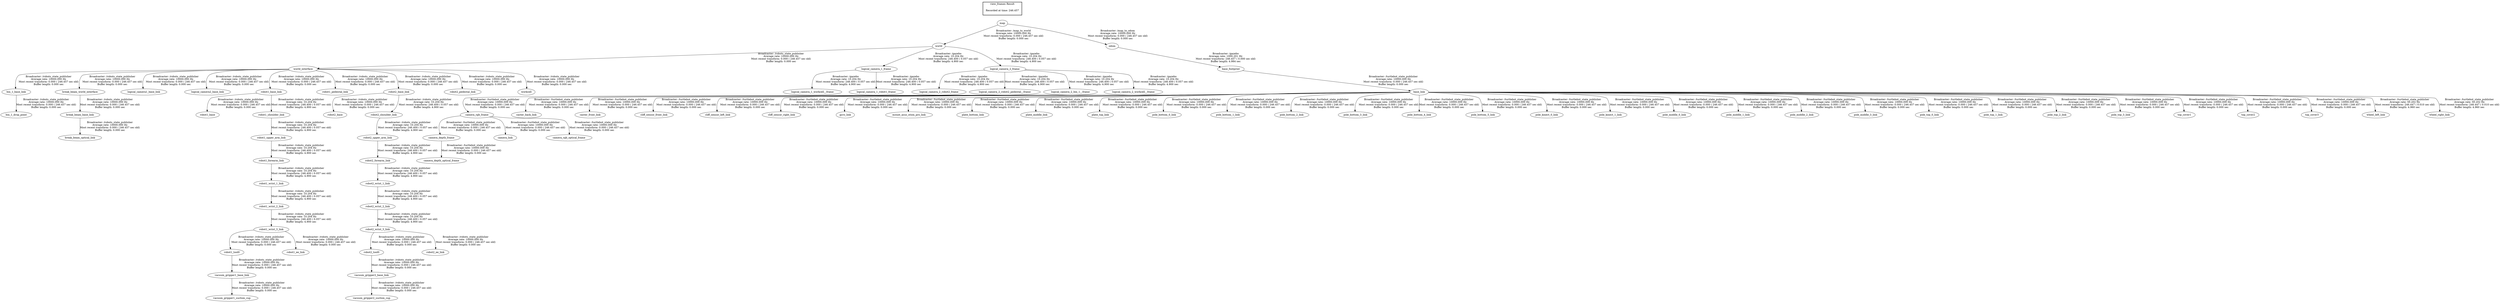 digraph G {
"world_interface" -> "bin_1_base_link"[label="Broadcaster: /robots_state_publisher\nAverage rate: 10000.000 Hz\nMost recent transform: 0.000 ( 246.457 sec old)\nBuffer length: 0.000 sec\n"];
"world" -> "world_interface"[label="Broadcaster: /robots_state_publisher\nAverage rate: 10000.000 Hz\nMost recent transform: 0.000 ( 246.457 sec old)\nBuffer length: 0.000 sec\n"];
"bin_1_base_link" -> "bin_1_drop_point"[label="Broadcaster: /robots_state_publisher\nAverage rate: 10000.000 Hz\nMost recent transform: 0.000 ( 246.457 sec old)\nBuffer length: 0.000 sec\n"];
"world_interface" -> "break_beam_world_interface"[label="Broadcaster: /robots_state_publisher\nAverage rate: 10000.000 Hz\nMost recent transform: 0.000 ( 246.457 sec old)\nBuffer length: 0.000 sec\n"];
"break_beam_base_link" -> "break_beam_optical_link"[label="Broadcaster: /robots_state_publisher\nAverage rate: 10000.000 Hz\nMost recent transform: 0.000 ( 246.457 sec old)\nBuffer length: 0.000 sec\n"];
"break_beam_world_interface" -> "break_beam_base_link"[label="Broadcaster: /robots_state_publisher\nAverage rate: 10000.000 Hz\nMost recent transform: 0.000 ( 246.457 sec old)\nBuffer length: 0.000 sec\n"];
"robot1_tool0" -> "vacuum_gripper1_base_link"[label="Broadcaster: /robots_state_publisher\nAverage rate: 10000.000 Hz\nMost recent transform: 0.000 ( 246.457 sec old)\nBuffer length: 0.000 sec\n"];
"robot1_wrist_3_link" -> "robot1_tool0"[label="Broadcaster: /robots_state_publisher\nAverage rate: 10000.000 Hz\nMost recent transform: 0.000 ( 246.457 sec old)\nBuffer length: 0.000 sec\n"];
"robot2_tool0" -> "vacuum_gripper2_base_link"[label="Broadcaster: /robots_state_publisher\nAverage rate: 10000.000 Hz\nMost recent transform: 0.000 ( 246.457 sec old)\nBuffer length: 0.000 sec\n"];
"robot2_wrist_3_link" -> "robot2_tool0"[label="Broadcaster: /robots_state_publisher\nAverage rate: 10000.000 Hz\nMost recent transform: 0.000 ( 246.457 sec old)\nBuffer length: 0.000 sec\n"];
"world_interface" -> "logical_camera1_base_link"[label="Broadcaster: /robots_state_publisher\nAverage rate: 10000.000 Hz\nMost recent transform: 0.000 ( 246.457 sec old)\nBuffer length: 0.000 sec\n"];
"world_interface" -> "logical_camera2_base_link"[label="Broadcaster: /robots_state_publisher\nAverage rate: 10000.000 Hz\nMost recent transform: 0.000 ( 246.457 sec old)\nBuffer length: 0.000 sec\n"];
"robot1_base_link" -> "robot1_base"[label="Broadcaster: /robots_state_publisher\nAverage rate: 10000.000 Hz\nMost recent transform: 0.000 ( 246.457 sec old)\nBuffer length: 0.000 sec\n"];
"world_interface" -> "robot1_base_link"[label="Broadcaster: /robots_state_publisher\nAverage rate: 10000.000 Hz\nMost recent transform: 0.000 ( 246.457 sec old)\nBuffer length: 0.000 sec\n"];
"robot1_wrist_3_link" -> "robot1_ee_link"[label="Broadcaster: /robots_state_publisher\nAverage rate: 10000.000 Hz\nMost recent transform: 0.000 ( 246.457 sec old)\nBuffer length: 0.000 sec\n"];
"robot1_wrist_2_link" -> "robot1_wrist_3_link"[label="Broadcaster: /robots_state_publisher\nAverage rate: 10.204 Hz\nMost recent transform: 246.400 ( 0.057 sec old)\nBuffer length: 4.900 sec\n"];
"world_interface" -> "robot1_pedestal_link"[label="Broadcaster: /robots_state_publisher\nAverage rate: 10000.000 Hz\nMost recent transform: 0.000 ( 246.457 sec old)\nBuffer length: 0.000 sec\n"];
"robot2_base_link" -> "robot2_base"[label="Broadcaster: /robots_state_publisher\nAverage rate: 10000.000 Hz\nMost recent transform: 0.000 ( 246.457 sec old)\nBuffer length: 0.000 sec\n"];
"world_interface" -> "robot2_base_link"[label="Broadcaster: /robots_state_publisher\nAverage rate: 10000.000 Hz\nMost recent transform: 0.000 ( 246.457 sec old)\nBuffer length: 0.000 sec\n"];
"robot2_wrist_3_link" -> "robot2_ee_link"[label="Broadcaster: /robots_state_publisher\nAverage rate: 10000.000 Hz\nMost recent transform: 0.000 ( 246.457 sec old)\nBuffer length: 0.000 sec\n"];
"robot2_wrist_2_link" -> "robot2_wrist_3_link"[label="Broadcaster: /robots_state_publisher\nAverage rate: 10.204 Hz\nMost recent transform: 246.400 ( 0.057 sec old)\nBuffer length: 4.900 sec\n"];
"world_interface" -> "robot2_pedestal_link"[label="Broadcaster: /robots_state_publisher\nAverage rate: 10000.000 Hz\nMost recent transform: 0.000 ( 246.457 sec old)\nBuffer length: 0.000 sec\n"];
"vacuum_gripper1_base_link" -> "vacuum_gripper1_suction_cup"[label="Broadcaster: /robots_state_publisher\nAverage rate: 10000.000 Hz\nMost recent transform: 0.000 ( 246.457 sec old)\nBuffer length: 0.000 sec\n"];
"vacuum_gripper2_base_link" -> "vacuum_gripper2_suction_cup"[label="Broadcaster: /robots_state_publisher\nAverage rate: 10000.000 Hz\nMost recent transform: 0.000 ( 246.457 sec old)\nBuffer length: 0.000 sec\n"];
"world_interface" -> "workcell"[label="Broadcaster: /robots_state_publisher\nAverage rate: 10000.000 Hz\nMost recent transform: 0.000 ( 246.457 sec old)\nBuffer length: 0.000 sec\n"];
"map" -> "world"[label="Broadcaster: /map_to_world\nAverage rate: 10000.000 Hz\nMost recent transform: 0.000 ( 246.457 sec old)\nBuffer length: 0.000 sec\n"];
"map" -> "odom"[label="Broadcaster: /map_to_odom\nAverage rate: 10000.000 Hz\nMost recent transform: 0.000 ( 246.457 sec old)\nBuffer length: 0.000 sec\n"];
"base_footprint" -> "base_link"[label="Broadcaster: /turtlebot_state_publisher\nAverage rate: 10000.000 Hz\nMost recent transform: 0.000 ( 246.457 sec old)\nBuffer length: 0.000 sec\n"];
"odom" -> "base_footprint"[label="Broadcaster: /gazebo\nAverage rate: 1000.201 Hz\nMost recent transform: 246.457 ( 0.000 sec old)\nBuffer length: 4.984 sec\n"];
"camera_rgb_frame" -> "camera_depth_frame"[label="Broadcaster: /turtlebot_state_publisher\nAverage rate: 10000.000 Hz\nMost recent transform: 0.000 ( 246.457 sec old)\nBuffer length: 0.000 sec\n"];
"base_link" -> "camera_rgb_frame"[label="Broadcaster: /turtlebot_state_publisher\nAverage rate: 10000.000 Hz\nMost recent transform: 0.000 ( 246.457 sec old)\nBuffer length: 0.000 sec\n"];
"camera_depth_frame" -> "camera_depth_optical_frame"[label="Broadcaster: /turtlebot_state_publisher\nAverage rate: 10000.000 Hz\nMost recent transform: 0.000 ( 246.457 sec old)\nBuffer length: 0.000 sec\n"];
"camera_rgb_frame" -> "camera_link"[label="Broadcaster: /turtlebot_state_publisher\nAverage rate: 10000.000 Hz\nMost recent transform: 0.000 ( 246.457 sec old)\nBuffer length: 0.000 sec\n"];
"camera_rgb_frame" -> "camera_rgb_optical_frame"[label="Broadcaster: /turtlebot_state_publisher\nAverage rate: 10000.000 Hz\nMost recent transform: 0.000 ( 246.457 sec old)\nBuffer length: 0.000 sec\n"];
"base_link" -> "caster_back_link"[label="Broadcaster: /turtlebot_state_publisher\nAverage rate: 10000.000 Hz\nMost recent transform: 0.000 ( 246.457 sec old)\nBuffer length: 0.000 sec\n"];
"base_link" -> "caster_front_link"[label="Broadcaster: /turtlebot_state_publisher\nAverage rate: 10000.000 Hz\nMost recent transform: 0.000 ( 246.457 sec old)\nBuffer length: 0.000 sec\n"];
"base_link" -> "cliff_sensor_front_link"[label="Broadcaster: /turtlebot_state_publisher\nAverage rate: 10000.000 Hz\nMost recent transform: 0.000 ( 246.457 sec old)\nBuffer length: 0.000 sec\n"];
"base_link" -> "cliff_sensor_left_link"[label="Broadcaster: /turtlebot_state_publisher\nAverage rate: 10000.000 Hz\nMost recent transform: 0.000 ( 246.457 sec old)\nBuffer length: 0.000 sec\n"];
"base_link" -> "cliff_sensor_right_link"[label="Broadcaster: /turtlebot_state_publisher\nAverage rate: 10000.000 Hz\nMost recent transform: 0.000 ( 246.457 sec old)\nBuffer length: 0.000 sec\n"];
"base_link" -> "gyro_link"[label="Broadcaster: /turtlebot_state_publisher\nAverage rate: 10000.000 Hz\nMost recent transform: 0.000 ( 246.457 sec old)\nBuffer length: 0.000 sec\n"];
"base_link" -> "mount_asus_xtion_pro_link"[label="Broadcaster: /turtlebot_state_publisher\nAverage rate: 10000.000 Hz\nMost recent transform: 0.000 ( 246.457 sec old)\nBuffer length: 0.000 sec\n"];
"base_link" -> "plate_bottom_link"[label="Broadcaster: /turtlebot_state_publisher\nAverage rate: 10000.000 Hz\nMost recent transform: 0.000 ( 246.457 sec old)\nBuffer length: 0.000 sec\n"];
"base_link" -> "plate_middle_link"[label="Broadcaster: /turtlebot_state_publisher\nAverage rate: 10000.000 Hz\nMost recent transform: 0.000 ( 246.457 sec old)\nBuffer length: 0.000 sec\n"];
"base_link" -> "plate_top_link"[label="Broadcaster: /turtlebot_state_publisher\nAverage rate: 10000.000 Hz\nMost recent transform: 0.000 ( 246.457 sec old)\nBuffer length: 0.000 sec\n"];
"base_link" -> "pole_bottom_0_link"[label="Broadcaster: /turtlebot_state_publisher\nAverage rate: 10000.000 Hz\nMost recent transform: 0.000 ( 246.457 sec old)\nBuffer length: 0.000 sec\n"];
"base_link" -> "pole_bottom_1_link"[label="Broadcaster: /turtlebot_state_publisher\nAverage rate: 10000.000 Hz\nMost recent transform: 0.000 ( 246.457 sec old)\nBuffer length: 0.000 sec\n"];
"base_link" -> "pole_bottom_2_link"[label="Broadcaster: /turtlebot_state_publisher\nAverage rate: 10000.000 Hz\nMost recent transform: 0.000 ( 246.457 sec old)\nBuffer length: 0.000 sec\n"];
"base_link" -> "pole_bottom_3_link"[label="Broadcaster: /turtlebot_state_publisher\nAverage rate: 10000.000 Hz\nMost recent transform: 0.000 ( 246.457 sec old)\nBuffer length: 0.000 sec\n"];
"base_link" -> "pole_bottom_4_link"[label="Broadcaster: /turtlebot_state_publisher\nAverage rate: 10000.000 Hz\nMost recent transform: 0.000 ( 246.457 sec old)\nBuffer length: 0.000 sec\n"];
"base_link" -> "pole_bottom_5_link"[label="Broadcaster: /turtlebot_state_publisher\nAverage rate: 10000.000 Hz\nMost recent transform: 0.000 ( 246.457 sec old)\nBuffer length: 0.000 sec\n"];
"base_link" -> "pole_kinect_0_link"[label="Broadcaster: /turtlebot_state_publisher\nAverage rate: 10000.000 Hz\nMost recent transform: 0.000 ( 246.457 sec old)\nBuffer length: 0.000 sec\n"];
"base_link" -> "pole_kinect_1_link"[label="Broadcaster: /turtlebot_state_publisher\nAverage rate: 10000.000 Hz\nMost recent transform: 0.000 ( 246.457 sec old)\nBuffer length: 0.000 sec\n"];
"base_link" -> "pole_middle_0_link"[label="Broadcaster: /turtlebot_state_publisher\nAverage rate: 10000.000 Hz\nMost recent transform: 0.000 ( 246.457 sec old)\nBuffer length: 0.000 sec\n"];
"base_link" -> "pole_middle_1_link"[label="Broadcaster: /turtlebot_state_publisher\nAverage rate: 10000.000 Hz\nMost recent transform: 0.000 ( 246.457 sec old)\nBuffer length: 0.000 sec\n"];
"base_link" -> "pole_middle_2_link"[label="Broadcaster: /turtlebot_state_publisher\nAverage rate: 10000.000 Hz\nMost recent transform: 0.000 ( 246.457 sec old)\nBuffer length: 0.000 sec\n"];
"base_link" -> "pole_middle_3_link"[label="Broadcaster: /turtlebot_state_publisher\nAverage rate: 10000.000 Hz\nMost recent transform: 0.000 ( 246.457 sec old)\nBuffer length: 0.000 sec\n"];
"base_link" -> "pole_top_0_link"[label="Broadcaster: /turtlebot_state_publisher\nAverage rate: 10000.000 Hz\nMost recent transform: 0.000 ( 246.457 sec old)\nBuffer length: 0.000 sec\n"];
"base_link" -> "pole_top_1_link"[label="Broadcaster: /turtlebot_state_publisher\nAverage rate: 10000.000 Hz\nMost recent transform: 0.000 ( 246.457 sec old)\nBuffer length: 0.000 sec\n"];
"base_link" -> "pole_top_2_link"[label="Broadcaster: /turtlebot_state_publisher\nAverage rate: 10000.000 Hz\nMost recent transform: 0.000 ( 246.457 sec old)\nBuffer length: 0.000 sec\n"];
"base_link" -> "pole_top_3_link"[label="Broadcaster: /turtlebot_state_publisher\nAverage rate: 10000.000 Hz\nMost recent transform: 0.000 ( 246.457 sec old)\nBuffer length: 0.000 sec\n"];
"base_link" -> "top_cover1"[label="Broadcaster: /turtlebot_state_publisher\nAverage rate: 10000.000 Hz\nMost recent transform: 0.000 ( 246.457 sec old)\nBuffer length: 0.000 sec\n"];
"base_link" -> "top_cover2"[label="Broadcaster: /turtlebot_state_publisher\nAverage rate: 10000.000 Hz\nMost recent transform: 0.000 ( 246.457 sec old)\nBuffer length: 0.000 sec\n"];
"base_link" -> "top_cover3"[label="Broadcaster: /turtlebot_state_publisher\nAverage rate: 10000.000 Hz\nMost recent transform: 0.000 ( 246.457 sec old)\nBuffer length: 0.000 sec\n"];
"base_link" -> "wheel_left_link"[label="Broadcaster: /turtlebot_state_publisher\nAverage rate: 50.202 Hz\nMost recent transform: 246.447 ( 0.010 sec old)\nBuffer length: 4.960 sec\n"];
"base_link" -> "wheel_right_link"[label="Broadcaster: /turtlebot_state_publisher\nAverage rate: 50.202 Hz\nMost recent transform: 246.447 ( 0.010 sec old)\nBuffer length: 4.960 sec\n"];
"world" -> "logical_camera_1_frame"[label="Broadcaster: /gazebo\nAverage rate: 10.204 Hz\nMost recent transform: 246.400 ( 0.057 sec old)\nBuffer length: 4.900 sec\n"];
"logical_camera_1_frame" -> "logical_camera_1_workcell__frame"[label="Broadcaster: /gazebo\nAverage rate: 10.204 Hz\nMost recent transform: 246.400 ( 0.057 sec old)\nBuffer length: 4.900 sec\n"];
"logical_camera_1_frame" -> "logical_camera_1_robot1_frame"[label="Broadcaster: /gazebo\nAverage rate: 10.204 Hz\nMost recent transform: 246.400 ( 0.057 sec old)\nBuffer length: 4.900 sec\n"];
"world" -> "logical_camera_2_frame"[label="Broadcaster: /gazebo\nAverage rate: 10.204 Hz\nMost recent transform: 246.400 ( 0.057 sec old)\nBuffer length: 4.900 sec\n"];
"logical_camera_2_frame" -> "logical_camera_2_robot2_frame"[label="Broadcaster: /gazebo\nAverage rate: 10.204 Hz\nMost recent transform: 246.400 ( 0.057 sec old)\nBuffer length: 4.900 sec\n"];
"logical_camera_2_frame" -> "logical_camera_2_robot2_pedestal__frame"[label="Broadcaster: /gazebo\nAverage rate: 10.204 Hz\nMost recent transform: 246.400 ( 0.057 sec old)\nBuffer length: 4.900 sec\n"];
"logical_camera_2_frame" -> "logical_camera_2_bin_1__frame"[label="Broadcaster: /gazebo\nAverage rate: 10.204 Hz\nMost recent transform: 246.400 ( 0.057 sec old)\nBuffer length: 4.900 sec\n"];
"logical_camera_2_frame" -> "logical_camera_2_workcell__frame"[label="Broadcaster: /gazebo\nAverage rate: 10.204 Hz\nMost recent transform: 246.400 ( 0.057 sec old)\nBuffer length: 4.900 sec\n"];
"robot1_upper_arm_link" -> "robot1_forearm_link"[label="Broadcaster: /robots_state_publisher\nAverage rate: 10.204 Hz\nMost recent transform: 246.400 ( 0.057 sec old)\nBuffer length: 4.900 sec\n"];
"robot1_shoulder_link" -> "robot1_upper_arm_link"[label="Broadcaster: /robots_state_publisher\nAverage rate: 10.204 Hz\nMost recent transform: 246.400 ( 0.057 sec old)\nBuffer length: 4.900 sec\n"];
"robot1_base_link" -> "robot1_shoulder_link"[label="Broadcaster: /robots_state_publisher\nAverage rate: 10.204 Hz\nMost recent transform: 246.400 ( 0.057 sec old)\nBuffer length: 4.900 sec\n"];
"robot1_forearm_link" -> "robot1_wrist_1_link"[label="Broadcaster: /robots_state_publisher\nAverage rate: 10.204 Hz\nMost recent transform: 246.400 ( 0.057 sec old)\nBuffer length: 4.900 sec\n"];
"robot1_wrist_1_link" -> "robot1_wrist_2_link"[label="Broadcaster: /robots_state_publisher\nAverage rate: 10.204 Hz\nMost recent transform: 246.400 ( 0.057 sec old)\nBuffer length: 4.900 sec\n"];
"robot2_upper_arm_link" -> "robot2_forearm_link"[label="Broadcaster: /robots_state_publisher\nAverage rate: 10.204 Hz\nMost recent transform: 246.400 ( 0.057 sec old)\nBuffer length: 4.900 sec\n"];
"robot2_shoulder_link" -> "robot2_upper_arm_link"[label="Broadcaster: /robots_state_publisher\nAverage rate: 10.204 Hz\nMost recent transform: 246.400 ( 0.057 sec old)\nBuffer length: 4.900 sec\n"];
"robot2_base_link" -> "robot2_shoulder_link"[label="Broadcaster: /robots_state_publisher\nAverage rate: 10.204 Hz\nMost recent transform: 246.400 ( 0.057 sec old)\nBuffer length: 4.900 sec\n"];
"robot2_forearm_link" -> "robot2_wrist_1_link"[label="Broadcaster: /robots_state_publisher\nAverage rate: 10.204 Hz\nMost recent transform: 246.400 ( 0.057 sec old)\nBuffer length: 4.900 sec\n"];
"robot2_wrist_1_link" -> "robot2_wrist_2_link"[label="Broadcaster: /robots_state_publisher\nAverage rate: 10.204 Hz\nMost recent transform: 246.400 ( 0.057 sec old)\nBuffer length: 4.900 sec\n"];
edge [style=invis];
 subgraph cluster_legend { style=bold; color=black; label ="view_frames Result";
"Recorded at time: 246.457"[ shape=plaintext ] ;
 }->"map";
}